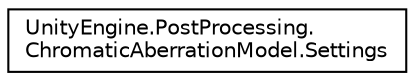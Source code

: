digraph "Graphical Class Hierarchy"
{
  edge [fontname="Helvetica",fontsize="10",labelfontname="Helvetica",labelfontsize="10"];
  node [fontname="Helvetica",fontsize="10",shape=record];
  rankdir="LR";
  Node0 [label="UnityEngine.PostProcessing.\lChromaticAberrationModel.Settings",height=0.2,width=0.4,color="black", fillcolor="white", style="filled",URL="$struct_unity_engine_1_1_post_processing_1_1_chromatic_aberration_model_1_1_settings.html"];
}
